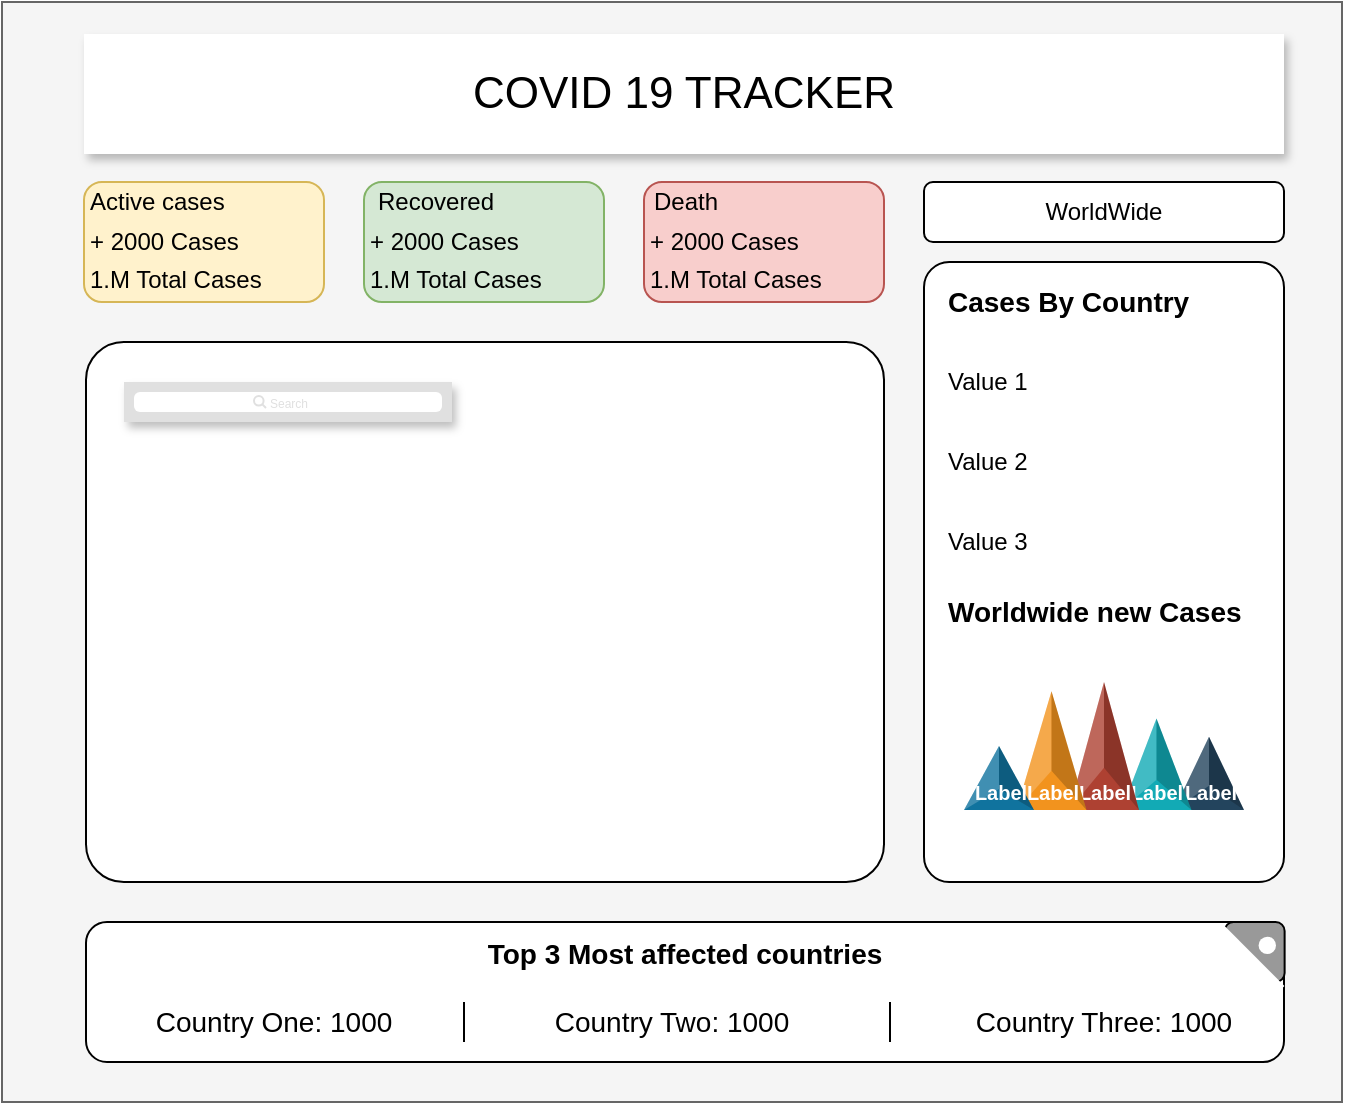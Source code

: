 <mxfile version="13.7.3" type="device"><diagram id="5afiZnoWhVNHOuelnswY" name="Page-1"><mxGraphModel dx="1021" dy="529" grid="1" gridSize="10" guides="1" tooltips="1" connect="1" arrows="1" fold="1" page="1" pageScale="1" pageWidth="827" pageHeight="1169" math="0" shadow="0"><root><mxCell id="0"/><mxCell id="1" parent="0"/><mxCell id="DCT2RAIJ02gHs-RucySZ-1" value="" style="rounded=0;whiteSpace=wrap;html=1;fillColor=#f5f5f5;strokeColor=#666666;fontColor=#333333;" parent="1" vertex="1"><mxGeometry x="29" y="30" width="670" height="550" as="geometry"/></mxCell><mxCell id="DCT2RAIJ02gHs-RucySZ-2" value="&lt;font style=&quot;font-size: 22px&quot;&gt;COVID 19 TRACKER&lt;/font&gt;" style="text;html=1;align=center;verticalAlign=middle;whiteSpace=wrap;rounded=0;fillColor=#ffffff;shadow=1;" parent="1" vertex="1"><mxGeometry x="70" y="46" width="600" height="60" as="geometry"/></mxCell><mxCell id="DCT2RAIJ02gHs-RucySZ-3" value="WorldWide" style="rounded=1;whiteSpace=wrap;html=1;" parent="1" vertex="1"><mxGeometry x="490" y="120" width="180" height="30" as="geometry"/></mxCell><mxCell id="DCT2RAIJ02gHs-RucySZ-4" value="" style="rounded=1;whiteSpace=wrap;html=1;fillColor=#fff2cc;strokeColor=#d6b656;" parent="1" vertex="1"><mxGeometry x="70" y="120" width="120" height="60" as="geometry"/></mxCell><mxCell id="DCT2RAIJ02gHs-RucySZ-5" value="Active cases" style="text;html=1;strokeColor=none;fillColor=none;align=left;verticalAlign=middle;whiteSpace=wrap;rounded=0;" parent="1" vertex="1"><mxGeometry x="71" y="120" width="110" height="20" as="geometry"/></mxCell><mxCell id="DB8yRsgX2Jx2VvZmL-ly-1" value="+ 2000 Cases" style="text;html=1;strokeColor=none;fillColor=none;align=left;verticalAlign=middle;whiteSpace=wrap;rounded=0;" parent="1" vertex="1"><mxGeometry x="71" y="140" width="110" height="20" as="geometry"/></mxCell><mxCell id="DB8yRsgX2Jx2VvZmL-ly-2" value="1.M Total Cases" style="text;html=1;strokeColor=none;fillColor=none;align=left;verticalAlign=middle;whiteSpace=wrap;rounded=0;" parent="1" vertex="1"><mxGeometry x="71" y="159" width="110" height="20" as="geometry"/></mxCell><mxCell id="DB8yRsgX2Jx2VvZmL-ly-4" value="" style="rounded=1;whiteSpace=wrap;html=1;strokeColor=#82b366;fillColor=#d5e8d4;" parent="1" vertex="1"><mxGeometry x="210" y="120" width="120" height="60" as="geometry"/></mxCell><mxCell id="DB8yRsgX2Jx2VvZmL-ly-5" value="Recovered" style="text;html=1;strokeColor=none;fillColor=none;align=left;verticalAlign=middle;whiteSpace=wrap;rounded=0;" parent="1" vertex="1"><mxGeometry x="215" y="120" width="110" height="20" as="geometry"/></mxCell><mxCell id="DB8yRsgX2Jx2VvZmL-ly-6" value="+ 2000 Cases" style="text;html=1;strokeColor=none;fillColor=none;align=left;verticalAlign=middle;whiteSpace=wrap;rounded=0;" parent="1" vertex="1"><mxGeometry x="211" y="140" width="110" height="20" as="geometry"/></mxCell><mxCell id="DB8yRsgX2Jx2VvZmL-ly-7" value="1.M Total Cases" style="text;html=1;strokeColor=none;fillColor=none;align=left;verticalAlign=middle;whiteSpace=wrap;rounded=0;" parent="1" vertex="1"><mxGeometry x="211" y="159" width="110" height="20" as="geometry"/></mxCell><mxCell id="DB8yRsgX2Jx2VvZmL-ly-8" value="" style="rounded=1;whiteSpace=wrap;html=1;strokeColor=#b85450;fillColor=#f8cecc;" parent="1" vertex="1"><mxGeometry x="350" y="120" width="120" height="60" as="geometry"/></mxCell><mxCell id="DB8yRsgX2Jx2VvZmL-ly-9" value="Death" style="text;html=1;strokeColor=none;fillColor=none;align=left;verticalAlign=middle;whiteSpace=wrap;rounded=0;" parent="1" vertex="1"><mxGeometry x="353" y="120" width="110" height="20" as="geometry"/></mxCell><mxCell id="DB8yRsgX2Jx2VvZmL-ly-10" value="+ 2000 Cases" style="text;html=1;strokeColor=none;fillColor=none;align=left;verticalAlign=middle;whiteSpace=wrap;rounded=0;" parent="1" vertex="1"><mxGeometry x="351" y="140" width="110" height="20" as="geometry"/></mxCell><mxCell id="DB8yRsgX2Jx2VvZmL-ly-11" value="1.M Total Cases" style="text;html=1;strokeColor=none;fillColor=none;align=left;verticalAlign=middle;whiteSpace=wrap;rounded=0;" parent="1" vertex="1"><mxGeometry x="351" y="159" width="110" height="20" as="geometry"/></mxCell><mxCell id="wwQndkyV90Qz5fd3_kWb-1" value="" style="rounded=1;whiteSpace=wrap;html=1;arcSize=7;" vertex="1" parent="1"><mxGeometry x="71" y="200" width="399" height="270" as="geometry"/></mxCell><mxCell id="wwQndkyV90Qz5fd3_kWb-2" value="" style="rounded=1;whiteSpace=wrap;html=1;arcSize=7;" vertex="1" parent="1"><mxGeometry x="490" y="160" width="180" height="310" as="geometry"/></mxCell><mxCell id="wwQndkyV90Qz5fd3_kWb-3" value="" style="shape=image;html=1;verticalAlign=top;verticalLabelPosition=bottom;labelBackgroundColor=#ffffff;imageAspect=0;aspect=fixed;image=https://cdn4.iconfinder.com/data/icons/small-n-flat/24/map-128.png;shadow=1;fillColor=#ffffff;" vertex="1" parent="1"><mxGeometry x="211" y="280" width="128" height="128" as="geometry"/></mxCell><mxCell id="wwQndkyV90Qz5fd3_kWb-4" value="" style="shape=rect;fillColor=#e0e0e0;strokeColor=none;shadow=1;" vertex="1" parent="1"><mxGeometry x="90" y="220" width="164" height="20" as="geometry"/></mxCell><mxCell id="wwQndkyV90Qz5fd3_kWb-5" value="" style="html=1;strokeWidth=1;shadow=0;dashed=0;shape=mxgraph.ios7ui.marginRect;rx=3;ry=3;rectMargin=5;strokeColor=none;" vertex="1" parent="wwQndkyV90Qz5fd3_kWb-4"><mxGeometry width="164" height="20" as="geometry"/></mxCell><mxCell id="wwQndkyV90Qz5fd3_kWb-6" value="Search" style="shape=mxgraph.ios7.icons.looking_glass;strokeColor=#e0e0e0;fillColor=none;fontColor=#e0e0e0;labelPosition=right;verticalLabelPosition=middle;align=left;verticalAlign=middle;fontSize=6;fontStyle=0;spacingTop=2;" vertex="1" parent="wwQndkyV90Qz5fd3_kWb-4"><mxGeometry x="0.5" y="0.5" width="6" height="6" relative="1" as="geometry"><mxPoint x="-17" y="-3" as="offset"/></mxGeometry></mxCell><mxCell id="wwQndkyV90Qz5fd3_kWb-7" value="Cases By Country" style="text;html=1;strokeColor=none;fillColor=none;align=left;verticalAlign=middle;whiteSpace=wrap;rounded=0;shadow=1;fontSize=14;fontStyle=1" vertex="1" parent="1"><mxGeometry x="500" y="170" width="130" height="20" as="geometry"/></mxCell><mxCell id="wwQndkyV90Qz5fd3_kWb-8" value="Worldwide new Cases" style="text;html=1;strokeColor=none;fillColor=none;align=left;verticalAlign=middle;whiteSpace=wrap;rounded=0;shadow=1;fontSize=14;fontStyle=1" vertex="1" parent="1"><mxGeometry x="500" y="325" width="160" height="20" as="geometry"/></mxCell><mxCell id="wwQndkyV90Qz5fd3_kWb-14" value="" style="group" vertex="1" connectable="0" parent="1"><mxGeometry x="510" y="370" width="140" height="64" as="geometry"/></mxCell><mxCell id="wwQndkyV90Qz5fd3_kWb-9" value="Label" style="verticalLabelPosition=middle;verticalAlign=bottom;html=1;shape=mxgraph.infographic.shadedTriangle;fillColor=#23445D;strokeColor=none;fontSize=10;labelPosition=center;align=center;fontColor=#FFFFFF;fontStyle=1;shadow=0;" vertex="1" parent="wwQndkyV90Qz5fd3_kWb-14"><mxGeometry x="105" y="27.429" width="35" height="36.571" as="geometry"/></mxCell><mxCell id="wwQndkyV90Qz5fd3_kWb-10" value="Label" style="verticalLabelPosition=middle;verticalAlign=bottom;html=1;shape=mxgraph.infographic.shadedTriangle;fillColor=#12AAB5;strokeColor=none;fontSize=10;labelPosition=center;align=center;fontColor=#FFFFFF;fontStyle=1;shadow=0;" vertex="1" parent="wwQndkyV90Qz5fd3_kWb-14"><mxGeometry x="78.75" y="18.286" width="35" height="45.714" as="geometry"/></mxCell><mxCell id="wwQndkyV90Qz5fd3_kWb-11" value="Label" style="verticalLabelPosition=middle;verticalAlign=bottom;html=1;shape=mxgraph.infographic.shadedTriangle;fillColor=#AE4132;strokeColor=none;fontSize=10;labelPosition=center;align=center;fontColor=#FFFFFF;fontStyle=1;shadow=0;" vertex="1" parent="wwQndkyV90Qz5fd3_kWb-14"><mxGeometry x="52.5" width="35" height="64" as="geometry"/></mxCell><mxCell id="wwQndkyV90Qz5fd3_kWb-12" value="Label" style="verticalLabelPosition=middle;verticalAlign=bottom;html=1;shape=mxgraph.infographic.shadedTriangle;fillColor=#F2931E;strokeColor=none;fontSize=10;labelPosition=center;align=center;fontColor=#FFFFFF;fontStyle=1;shadow=0;" vertex="1" parent="wwQndkyV90Qz5fd3_kWb-14"><mxGeometry x="26.25" y="4.571" width="35" height="59.429" as="geometry"/></mxCell><mxCell id="wwQndkyV90Qz5fd3_kWb-13" value="Label" style="verticalLabelPosition=middle;verticalAlign=bottom;html=1;shape=mxgraph.infographic.shadedTriangle;fillColor=#10739E;strokeColor=none;fontSize=10;labelPosition=center;align=center;fontColor=#FFFFFF;fontStyle=1;shadow=0;" vertex="1" parent="wwQndkyV90Qz5fd3_kWb-14"><mxGeometry y="32" width="35" height="32" as="geometry"/></mxCell><mxCell id="wwQndkyV90Qz5fd3_kWb-15" value="" style="shape=table;html=1;whiteSpace=wrap;startSize=0;container=1;collapsible=0;childLayout=tableLayout;columnLines=0;rowLines=0;shadow=0;fillColor=#ffffff;fontSize=14;strokeColor=none;" vertex="1" parent="1"><mxGeometry x="500" y="200" width="150" height="120" as="geometry"/></mxCell><mxCell id="wwQndkyV90Qz5fd3_kWb-16" value="" style="shape=partialRectangle;html=1;whiteSpace=wrap;collapsible=0;dropTarget=0;pointerEvents=0;fillColor=none;top=0;left=0;bottom=0;right=0;points=[[0,0.5],[1,0.5]];portConstraint=eastwest;" vertex="1" parent="wwQndkyV90Qz5fd3_kWb-15"><mxGeometry width="150" height="40" as="geometry"/></mxCell><mxCell id="wwQndkyV90Qz5fd3_kWb-17" value="Value 1" style="shape=partialRectangle;html=1;whiteSpace=wrap;connectable=0;fillColor=none;top=0;left=0;bottom=0;right=0;overflow=hidden;align=left;" vertex="1" parent="wwQndkyV90Qz5fd3_kWb-16"><mxGeometry width="150" height="40" as="geometry"/></mxCell><mxCell id="wwQndkyV90Qz5fd3_kWb-20" value="" style="shape=partialRectangle;html=1;whiteSpace=wrap;collapsible=0;dropTarget=0;pointerEvents=0;fillColor=none;top=0;left=0;bottom=0;right=0;points=[[0,0.5],[1,0.5]];portConstraint=eastwest;" vertex="1" parent="wwQndkyV90Qz5fd3_kWb-15"><mxGeometry y="40" width="150" height="40" as="geometry"/></mxCell><mxCell id="wwQndkyV90Qz5fd3_kWb-21" value="Value 2" style="shape=partialRectangle;html=1;whiteSpace=wrap;connectable=0;fillColor=none;top=0;left=0;bottom=0;right=0;overflow=hidden;align=left;" vertex="1" parent="wwQndkyV90Qz5fd3_kWb-20"><mxGeometry width="150" height="40" as="geometry"/></mxCell><mxCell id="wwQndkyV90Qz5fd3_kWb-24" value="" style="shape=partialRectangle;html=1;whiteSpace=wrap;collapsible=0;dropTarget=0;pointerEvents=0;fillColor=none;top=0;left=0;bottom=0;right=0;points=[[0,0.5],[1,0.5]];portConstraint=eastwest;" vertex="1" parent="wwQndkyV90Qz5fd3_kWb-15"><mxGeometry y="80" width="150" height="40" as="geometry"/></mxCell><mxCell id="wwQndkyV90Qz5fd3_kWb-25" value="Value 3" style="shape=partialRectangle;html=1;whiteSpace=wrap;connectable=0;fillColor=none;top=0;left=0;bottom=0;right=0;overflow=hidden;align=left;" vertex="1" parent="wwQndkyV90Qz5fd3_kWb-24"><mxGeometry width="150" height="40" as="geometry"/></mxCell><mxCell id="wwQndkyV90Qz5fd3_kWb-34" value="" style="rounded=1;whiteSpace=wrap;html=1;shadow=0;fontSize=14;" vertex="1" parent="1"><mxGeometry x="71" y="490" width="599" height="70" as="geometry"/></mxCell><mxCell id="wwQndkyV90Qz5fd3_kWb-35" value="Top 3 Most affected countries" style="text;html=1;strokeColor=none;fillColor=none;align=center;verticalAlign=middle;whiteSpace=wrap;rounded=0;shadow=0;fontSize=14;fontStyle=1" vertex="1" parent="1"><mxGeometry x="260" y="496" width="221" height="20" as="geometry"/></mxCell><mxCell id="wwQndkyV90Qz5fd3_kWb-36" value="Country One: 1000" style="text;html=1;strokeColor=none;fillColor=none;align=center;verticalAlign=middle;whiteSpace=wrap;rounded=0;shadow=0;fontSize=14;" vertex="1" parent="1"><mxGeometry x="100" y="530" width="130" height="20" as="geometry"/></mxCell><mxCell id="wwQndkyV90Qz5fd3_kWb-37" value="Country Two: 1000" style="text;html=1;strokeColor=none;fillColor=none;align=center;verticalAlign=middle;whiteSpace=wrap;rounded=0;shadow=0;fontSize=14;" vertex="1" parent="1"><mxGeometry x="299" y="530" width="130" height="20" as="geometry"/></mxCell><mxCell id="wwQndkyV90Qz5fd3_kWb-38" value="Country Three: 1000" style="text;html=1;strokeColor=none;fillColor=none;align=center;verticalAlign=middle;whiteSpace=wrap;rounded=0;shadow=0;fontSize=14;" vertex="1" parent="1"><mxGeometry x="510" y="530" width="140" height="20" as="geometry"/></mxCell><mxCell id="wwQndkyV90Qz5fd3_kWb-39" value="" style="endArrow=none;html=1;fontSize=14;" edge="1" parent="1"><mxGeometry width="50" height="50" relative="1" as="geometry"><mxPoint x="260" y="550" as="sourcePoint"/><mxPoint x="260" y="530" as="targetPoint"/></mxGeometry></mxCell><mxCell id="wwQndkyV90Qz5fd3_kWb-40" value="" style="endArrow=none;html=1;fontSize=14;" edge="1" parent="1"><mxGeometry width="50" height="50" relative="1" as="geometry"><mxPoint x="473" y="550" as="sourcePoint"/><mxPoint x="473" y="530" as="targetPoint"/></mxGeometry></mxCell><mxCell id="wwQndkyV90Qz5fd3_kWb-47" value="" style="group;" vertex="1" connectable="0" parent="1"><mxGeometry x="619.001" y="490" width="49.61" height="52.209" as="geometry"/></mxCell><mxCell id="wwQndkyV90Qz5fd3_kWb-46" value="" style="rounded=1;whiteSpace=wrap;html=1;sketch=0;fillColor=#999999;" vertex="1" parent="wwQndkyV90Qz5fd3_kWb-47"><mxGeometry x="21.309" width="30" height="30" as="geometry"/></mxCell><mxCell id="wwQndkyV90Qz5fd3_kWb-45" value="" style="rounded=0;whiteSpace=wrap;html=1;sketch=0;fontColor=#333333;strokeColor=none;rotation=45;fillColor=#FFFFFF;" vertex="1" parent="wwQndkyV90Qz5fd3_kWb-47"><mxGeometry x="3.92" y="12.35" width="43" height="30" as="geometry"/></mxCell><mxCell id="wwQndkyV90Qz5fd3_kWb-48" value="" style="ellipse;whiteSpace=wrap;html=1;aspect=fixed;rounded=0;sketch=0;strokeColor=none;" vertex="1" parent="wwQndkyV90Qz5fd3_kWb-47"><mxGeometry x="38.31" y="7.35" width="8.69" height="8.69" as="geometry"/></mxCell></root></mxGraphModel></diagram></mxfile>